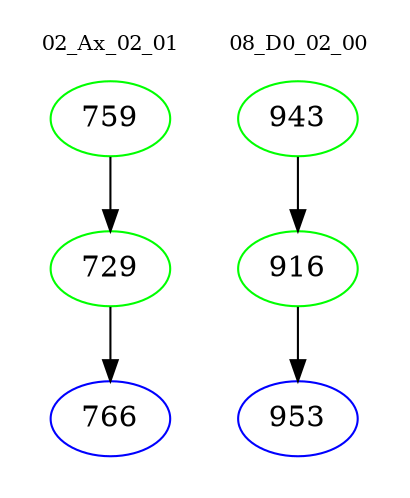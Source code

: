 digraph{
subgraph cluster_0 {
color = white
label = "02_Ax_02_01";
fontsize=10;
T0_759 [label="759", color="green"]
T0_759 -> T0_729 [color="black"]
T0_729 [label="729", color="green"]
T0_729 -> T0_766 [color="black"]
T0_766 [label="766", color="blue"]
}
subgraph cluster_1 {
color = white
label = "08_D0_02_00";
fontsize=10;
T1_943 [label="943", color="green"]
T1_943 -> T1_916 [color="black"]
T1_916 [label="916", color="green"]
T1_916 -> T1_953 [color="black"]
T1_953 [label="953", color="blue"]
}
}
